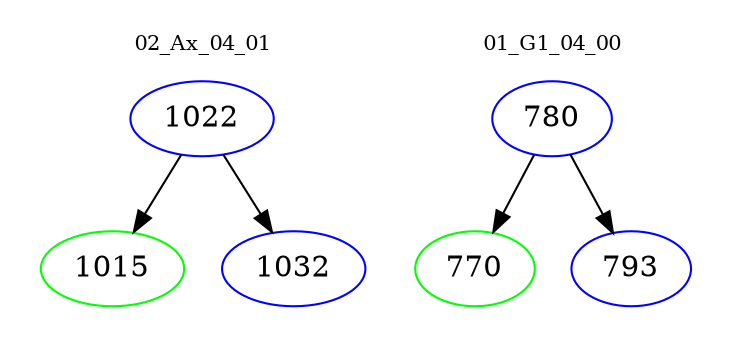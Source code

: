 digraph{
subgraph cluster_0 {
color = white
label = "02_Ax_04_01";
fontsize=10;
T0_1022 [label="1022", color="blue"]
T0_1022 -> T0_1015 [color="black"]
T0_1015 [label="1015", color="green"]
T0_1022 -> T0_1032 [color="black"]
T0_1032 [label="1032", color="blue"]
}
subgraph cluster_1 {
color = white
label = "01_G1_04_00";
fontsize=10;
T1_780 [label="780", color="blue"]
T1_780 -> T1_770 [color="black"]
T1_770 [label="770", color="green"]
T1_780 -> T1_793 [color="black"]
T1_793 [label="793", color="blue"]
}
}
